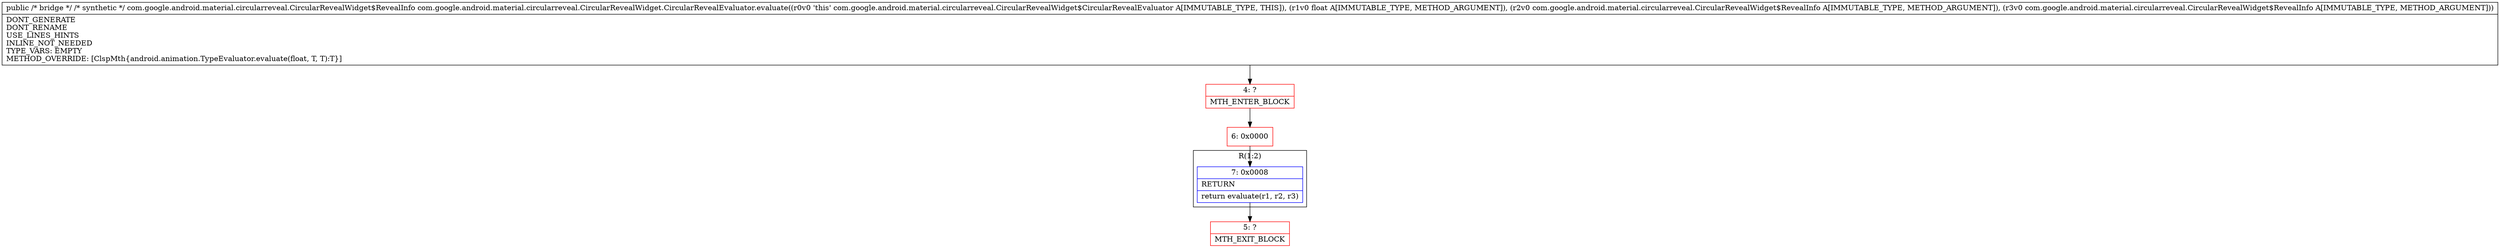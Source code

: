 digraph "CFG forcom.google.android.material.circularreveal.CircularRevealWidget.CircularRevealEvaluator.evaluate(FLjava\/lang\/Object;Ljava\/lang\/Object;)Ljava\/lang\/Object;" {
subgraph cluster_Region_359445898 {
label = "R(1:2)";
node [shape=record,color=blue];
Node_7 [shape=record,label="{7\:\ 0x0008|RETURN\l|return evaluate(r1, r2, r3)\l}"];
}
Node_4 [shape=record,color=red,label="{4\:\ ?|MTH_ENTER_BLOCK\l}"];
Node_6 [shape=record,color=red,label="{6\:\ 0x0000}"];
Node_5 [shape=record,color=red,label="{5\:\ ?|MTH_EXIT_BLOCK\l}"];
MethodNode[shape=record,label="{public \/* bridge *\/ \/* synthetic *\/ com.google.android.material.circularreveal.CircularRevealWidget$RevealInfo com.google.android.material.circularreveal.CircularRevealWidget.CircularRevealEvaluator.evaluate((r0v0 'this' com.google.android.material.circularreveal.CircularRevealWidget$CircularRevealEvaluator A[IMMUTABLE_TYPE, THIS]), (r1v0 float A[IMMUTABLE_TYPE, METHOD_ARGUMENT]), (r2v0 com.google.android.material.circularreveal.CircularRevealWidget$RevealInfo A[IMMUTABLE_TYPE, METHOD_ARGUMENT]), (r3v0 com.google.android.material.circularreveal.CircularRevealWidget$RevealInfo A[IMMUTABLE_TYPE, METHOD_ARGUMENT]))  | DONT_GENERATE\lDONT_RENAME\lUSE_LINES_HINTS\lINLINE_NOT_NEEDED\lTYPE_VARS: EMPTY\lMETHOD_OVERRIDE: [ClspMth\{android.animation.TypeEvaluator.evaluate(float, T, T):T\}]\l}"];
MethodNode -> Node_4;Node_7 -> Node_5;
Node_4 -> Node_6;
Node_6 -> Node_7;
}

